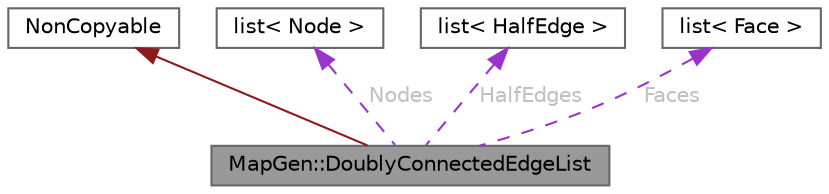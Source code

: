 digraph "MapGen::DoublyConnectedEdgeList"
{
 // INTERACTIVE_SVG=YES
 // LATEX_PDF_SIZE
  bgcolor="transparent";
  edge [fontname=Helvetica,fontsize=10,labelfontname=Helvetica,labelfontsize=10];
  node [fontname=Helvetica,fontsize=10,shape=box,height=0.2,width=0.4];
  Node1 [id="Node000001",label="MapGen::DoublyConnectedEdgeList",height=0.2,width=0.4,color="gray40", fillcolor="grey60", style="filled", fontcolor="black",tooltip="Simple doubly-connected edge list structure."];
  Node2 -> Node1 [id="edge1_Node000001_Node000002",dir="back",color="firebrick4",style="solid",tooltip=" "];
  Node2 [id="Node000002",label="NonCopyable",height=0.2,width=0.4,color="gray40", fillcolor="white", style="filled",URL="$dc/d3c/classNonCopyable.html",tooltip=" "];
  Node3 -> Node1 [id="edge2_Node000001_Node000003",dir="back",color="darkorchid3",style="dashed",tooltip=" ",label=" Nodes",fontcolor="grey" ];
  Node3 [id="Node000003",label="list\< Node \>",height=0.2,width=0.4,color="gray40", fillcolor="white", style="filled",tooltip=" "];
  Node4 -> Node1 [id="edge3_Node000001_Node000004",dir="back",color="darkorchid3",style="dashed",tooltip=" ",label=" HalfEdges",fontcolor="grey" ];
  Node4 [id="Node000004",label="list\< HalfEdge \>",height=0.2,width=0.4,color="gray40", fillcolor="white", style="filled",tooltip=" "];
  Node5 -> Node1 [id="edge4_Node000001_Node000005",dir="back",color="darkorchid3",style="dashed",tooltip=" ",label=" Faces",fontcolor="grey" ];
  Node5 [id="Node000005",label="list\< Face \>",height=0.2,width=0.4,color="gray40", fillcolor="white", style="filled",tooltip=" "];
}
